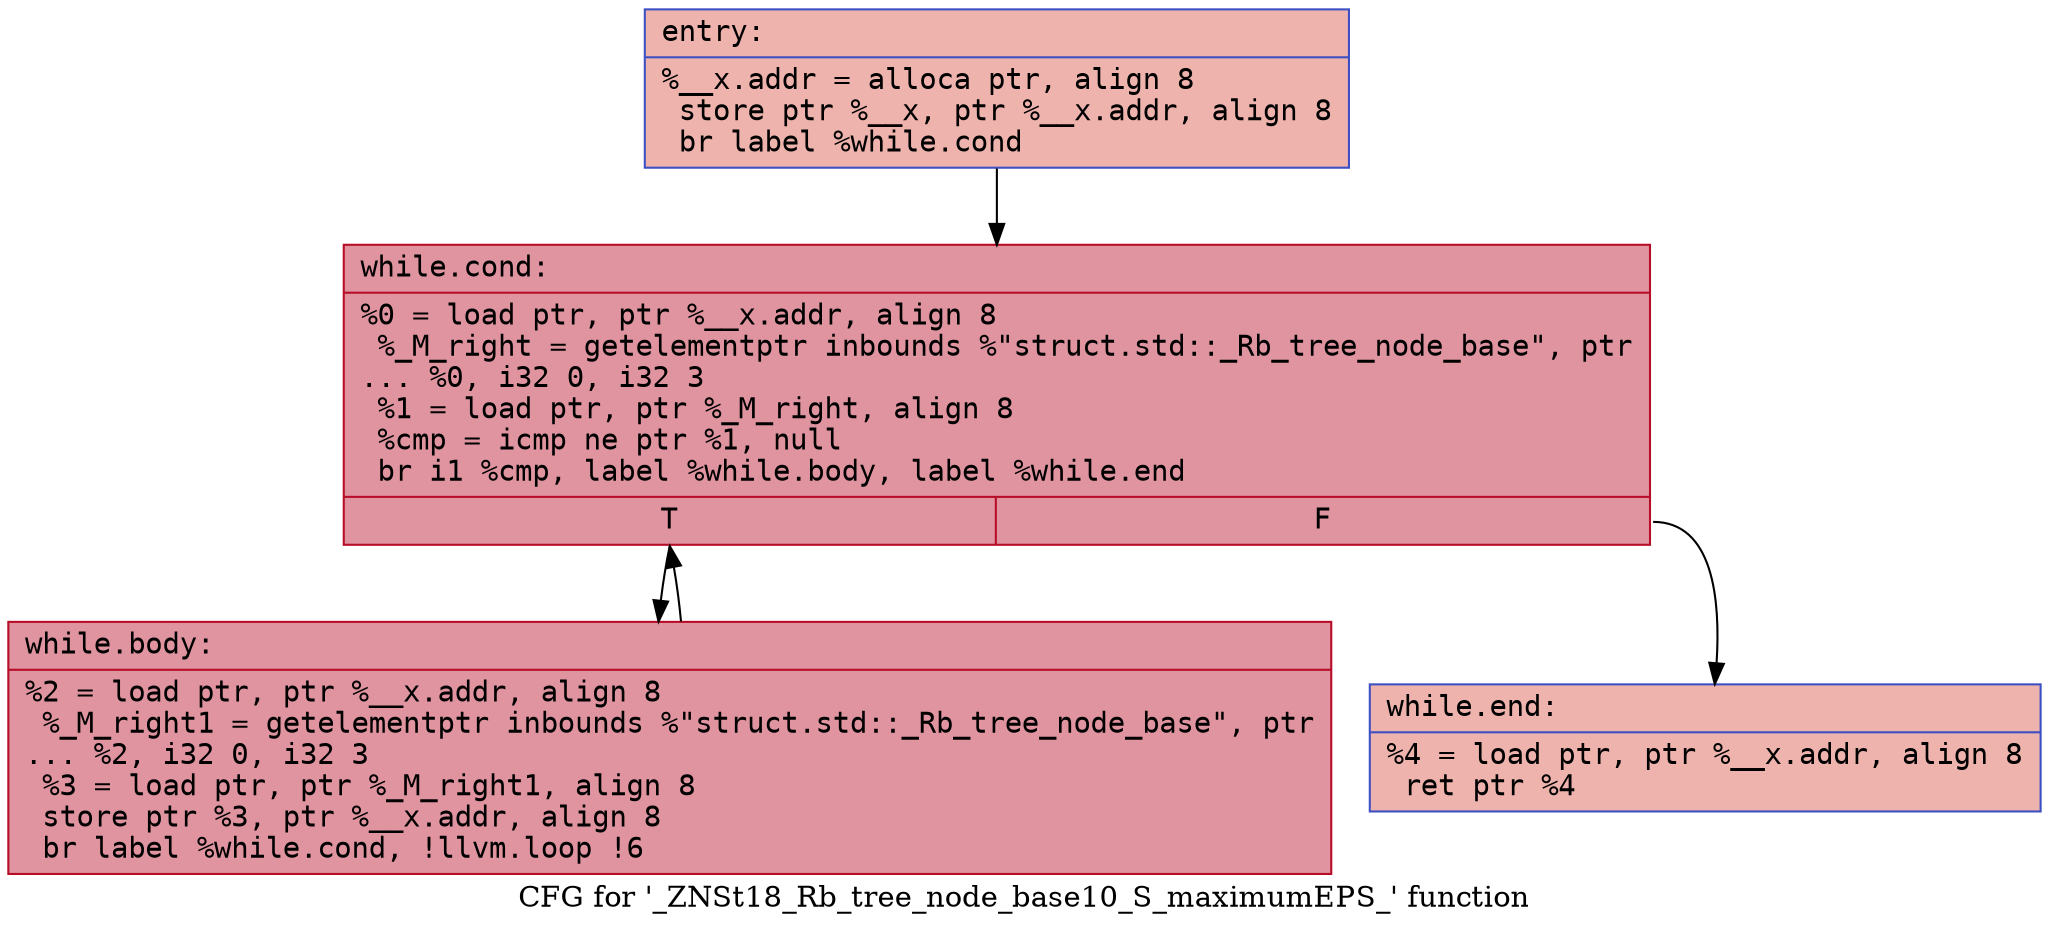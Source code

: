 digraph "CFG for '_ZNSt18_Rb_tree_node_base10_S_maximumEPS_' function" {
	label="CFG for '_ZNSt18_Rb_tree_node_base10_S_maximumEPS_' function";

	Node0x5642719a5f20 [shape=record,color="#3d50c3ff", style=filled, fillcolor="#d6524470" fontname="Courier",label="{entry:\l|  %__x.addr = alloca ptr, align 8\l  store ptr %__x, ptr %__x.addr, align 8\l  br label %while.cond\l}"];
	Node0x5642719a5f20 -> Node0x5642719a6040[tooltip="entry -> while.cond\nProbability 100.00%" ];
	Node0x5642719a6040 [shape=record,color="#b70d28ff", style=filled, fillcolor="#b70d2870" fontname="Courier",label="{while.cond:\l|  %0 = load ptr, ptr %__x.addr, align 8\l  %_M_right = getelementptr inbounds %\"struct.std::_Rb_tree_node_base\", ptr\l... %0, i32 0, i32 3\l  %1 = load ptr, ptr %_M_right, align 8\l  %cmp = icmp ne ptr %1, null\l  br i1 %cmp, label %while.body, label %while.end\l|{<s0>T|<s1>F}}"];
	Node0x5642719a6040:s0 -> Node0x5642719a63b0[tooltip="while.cond -> while.body\nProbability 96.88%" ];
	Node0x5642719a6040:s1 -> Node0x5642719a6430[tooltip="while.cond -> while.end\nProbability 3.12%" ];
	Node0x5642719a63b0 [shape=record,color="#b70d28ff", style=filled, fillcolor="#b70d2870" fontname="Courier",label="{while.body:\l|  %2 = load ptr, ptr %__x.addr, align 8\l  %_M_right1 = getelementptr inbounds %\"struct.std::_Rb_tree_node_base\", ptr\l... %2, i32 0, i32 3\l  %3 = load ptr, ptr %_M_right1, align 8\l  store ptr %3, ptr %__x.addr, align 8\l  br label %while.cond, !llvm.loop !6\l}"];
	Node0x5642719a63b0 -> Node0x5642719a6040[tooltip="while.body -> while.cond\nProbability 100.00%" ];
	Node0x5642719a6430 [shape=record,color="#3d50c3ff", style=filled, fillcolor="#d6524470" fontname="Courier",label="{while.end:\l|  %4 = load ptr, ptr %__x.addr, align 8\l  ret ptr %4\l}"];
}
